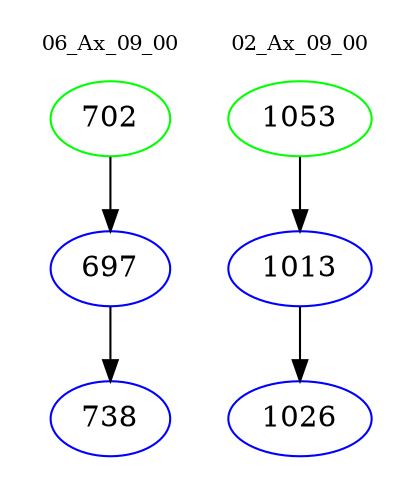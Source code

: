 digraph{
subgraph cluster_0 {
color = white
label = "06_Ax_09_00";
fontsize=10;
T0_702 [label="702", color="green"]
T0_702 -> T0_697 [color="black"]
T0_697 [label="697", color="blue"]
T0_697 -> T0_738 [color="black"]
T0_738 [label="738", color="blue"]
}
subgraph cluster_1 {
color = white
label = "02_Ax_09_00";
fontsize=10;
T1_1053 [label="1053", color="green"]
T1_1053 -> T1_1013 [color="black"]
T1_1013 [label="1013", color="blue"]
T1_1013 -> T1_1026 [color="black"]
T1_1026 [label="1026", color="blue"]
}
}
